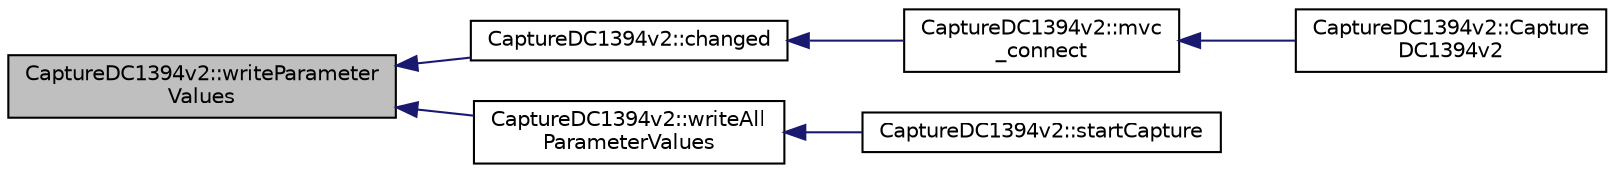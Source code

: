 digraph "CaptureDC1394v2::writeParameterValues"
{
 // INTERACTIVE_SVG=YES
  edge [fontname="Helvetica",fontsize="10",labelfontname="Helvetica",labelfontsize="10"];
  node [fontname="Helvetica",fontsize="10",shape=record];
  rankdir="LR";
  Node1 [label="CaptureDC1394v2::writeParameter\lValues",height=0.2,width=0.4,color="black", fillcolor="grey75", style="filled", fontcolor="black"];
  Node1 -> Node2 [dir="back",color="midnightblue",fontsize="10",style="solid",fontname="Helvetica"];
  Node2 [label="CaptureDC1394v2::changed",height=0.2,width=0.4,color="black", fillcolor="white", style="filled",URL="$d9/db2/class_capture_d_c1394v2.html#a6d69748c8c223923dd7b19e0fd126a36"];
  Node2 -> Node3 [dir="back",color="midnightblue",fontsize="10",style="solid",fontname="Helvetica"];
  Node3 [label="CaptureDC1394v2::mvc\l_connect",height=0.2,width=0.4,color="black", fillcolor="white", style="filled",URL="$d9/db2/class_capture_d_c1394v2.html#a4dd2211f320a3512c8f0e613f59534fa"];
  Node3 -> Node4 [dir="back",color="midnightblue",fontsize="10",style="solid",fontname="Helvetica"];
  Node4 [label="CaptureDC1394v2::Capture\lDC1394v2",height=0.2,width=0.4,color="black", fillcolor="white", style="filled",URL="$d9/db2/class_capture_d_c1394v2.html#afc4a4932dd688dcbf070324ed3df3f93"];
  Node1 -> Node5 [dir="back",color="midnightblue",fontsize="10",style="solid",fontname="Helvetica"];
  Node5 [label="CaptureDC1394v2::writeAll\lParameterValues",height=0.2,width=0.4,color="black", fillcolor="white", style="filled",URL="$d9/db2/class_capture_d_c1394v2.html#a70375a2aa77d2ed35470c005c04f5b73"];
  Node5 -> Node6 [dir="back",color="midnightblue",fontsize="10",style="solid",fontname="Helvetica"];
  Node6 [label="CaptureDC1394v2::startCapture",height=0.2,width=0.4,color="black", fillcolor="white", style="filled",URL="$d9/db2/class_capture_d_c1394v2.html#aa5de4131abf2ec1629ed290e1731c496",tooltip="Initialize the interface and start capture. "];
}
